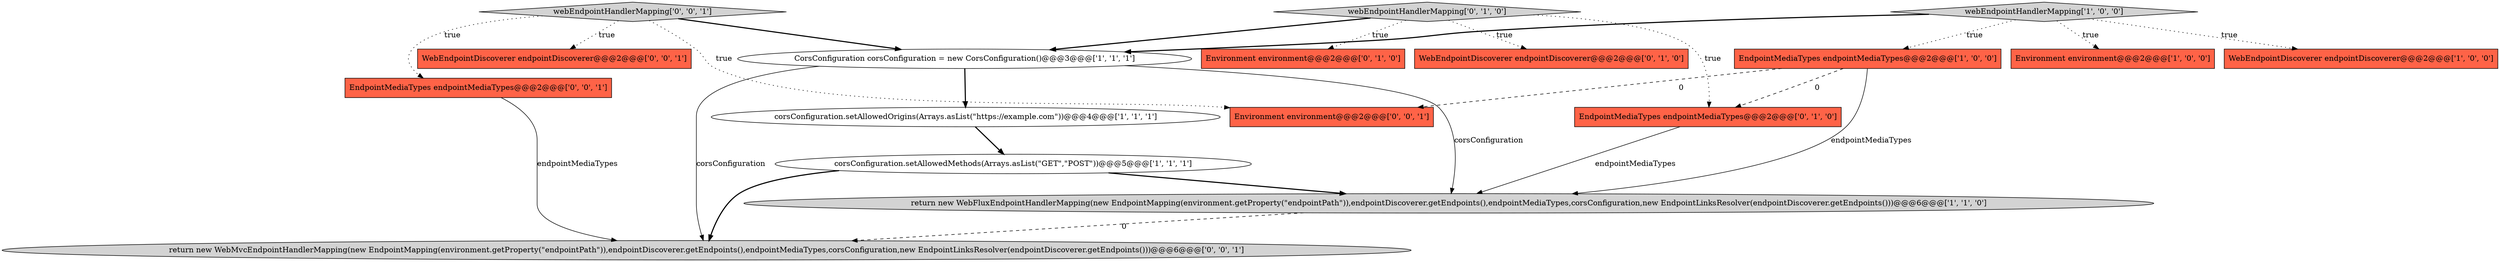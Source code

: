 digraph {
4 [style = filled, label = "CorsConfiguration corsConfiguration = new CorsConfiguration()@@@3@@@['1', '1', '1']", fillcolor = white, shape = ellipse image = "AAA0AAABBB1BBB"];
0 [style = filled, label = "Environment environment@@@2@@@['1', '0', '0']", fillcolor = tomato, shape = box image = "AAA0AAABBB1BBB"];
12 [style = filled, label = "EndpointMediaTypes endpointMediaTypes@@@2@@@['0', '0', '1']", fillcolor = tomato, shape = box image = "AAA0AAABBB3BBB"];
2 [style = filled, label = "return new WebFluxEndpointHandlerMapping(new EndpointMapping(environment.getProperty(\"endpointPath\")),endpointDiscoverer.getEndpoints(),endpointMediaTypes,corsConfiguration,new EndpointLinksResolver(endpointDiscoverer.getEndpoints()))@@@6@@@['1', '1', '0']", fillcolor = lightgray, shape = ellipse image = "AAA0AAABBB1BBB"];
5 [style = filled, label = "webEndpointHandlerMapping['1', '0', '0']", fillcolor = lightgray, shape = diamond image = "AAA0AAABBB1BBB"];
14 [style = filled, label = "return new WebMvcEndpointHandlerMapping(new EndpointMapping(environment.getProperty(\"endpointPath\")),endpointDiscoverer.getEndpoints(),endpointMediaTypes,corsConfiguration,new EndpointLinksResolver(endpointDiscoverer.getEndpoints()))@@@6@@@['0', '0', '1']", fillcolor = lightgray, shape = ellipse image = "AAA0AAABBB3BBB"];
9 [style = filled, label = "webEndpointHandlerMapping['0', '1', '0']", fillcolor = lightgray, shape = diamond image = "AAA0AAABBB2BBB"];
10 [style = filled, label = "WebEndpointDiscoverer endpointDiscoverer@@@2@@@['0', '1', '0']", fillcolor = tomato, shape = box image = "AAA0AAABBB2BBB"];
6 [style = filled, label = "corsConfiguration.setAllowedOrigins(Arrays.asList(\"https://example.com\"))@@@4@@@['1', '1', '1']", fillcolor = white, shape = ellipse image = "AAA0AAABBB1BBB"];
1 [style = filled, label = "WebEndpointDiscoverer endpointDiscoverer@@@2@@@['1', '0', '0']", fillcolor = tomato, shape = box image = "AAA0AAABBB1BBB"];
11 [style = filled, label = "EndpointMediaTypes endpointMediaTypes@@@2@@@['0', '1', '0']", fillcolor = tomato, shape = box image = "AAA1AAABBB2BBB"];
7 [style = filled, label = "corsConfiguration.setAllowedMethods(Arrays.asList(\"GET\",\"POST\"))@@@5@@@['1', '1', '1']", fillcolor = white, shape = ellipse image = "AAA0AAABBB1BBB"];
15 [style = filled, label = "webEndpointHandlerMapping['0', '0', '1']", fillcolor = lightgray, shape = diamond image = "AAA0AAABBB3BBB"];
3 [style = filled, label = "EndpointMediaTypes endpointMediaTypes@@@2@@@['1', '0', '0']", fillcolor = tomato, shape = box image = "AAA1AAABBB1BBB"];
13 [style = filled, label = "WebEndpointDiscoverer endpointDiscoverer@@@2@@@['0', '0', '1']", fillcolor = tomato, shape = box image = "AAA0AAABBB3BBB"];
16 [style = filled, label = "Environment environment@@@2@@@['0', '0', '1']", fillcolor = tomato, shape = box image = "AAA0AAABBB3BBB"];
8 [style = filled, label = "Environment environment@@@2@@@['0', '1', '0']", fillcolor = tomato, shape = box image = "AAA0AAABBB2BBB"];
4->6 [style = bold, label=""];
9->11 [style = dotted, label="true"];
9->4 [style = bold, label=""];
5->1 [style = dotted, label="true"];
3->16 [style = dashed, label="0"];
4->2 [style = solid, label="corsConfiguration"];
5->0 [style = dotted, label="true"];
5->3 [style = dotted, label="true"];
15->16 [style = dotted, label="true"];
15->13 [style = dotted, label="true"];
9->8 [style = dotted, label="true"];
7->14 [style = bold, label=""];
3->2 [style = solid, label="endpointMediaTypes"];
11->2 [style = solid, label="endpointMediaTypes"];
2->14 [style = dashed, label="0"];
7->2 [style = bold, label=""];
5->4 [style = bold, label=""];
15->4 [style = bold, label=""];
15->12 [style = dotted, label="true"];
4->14 [style = solid, label="corsConfiguration"];
6->7 [style = bold, label=""];
12->14 [style = solid, label="endpointMediaTypes"];
9->10 [style = dotted, label="true"];
3->11 [style = dashed, label="0"];
}
